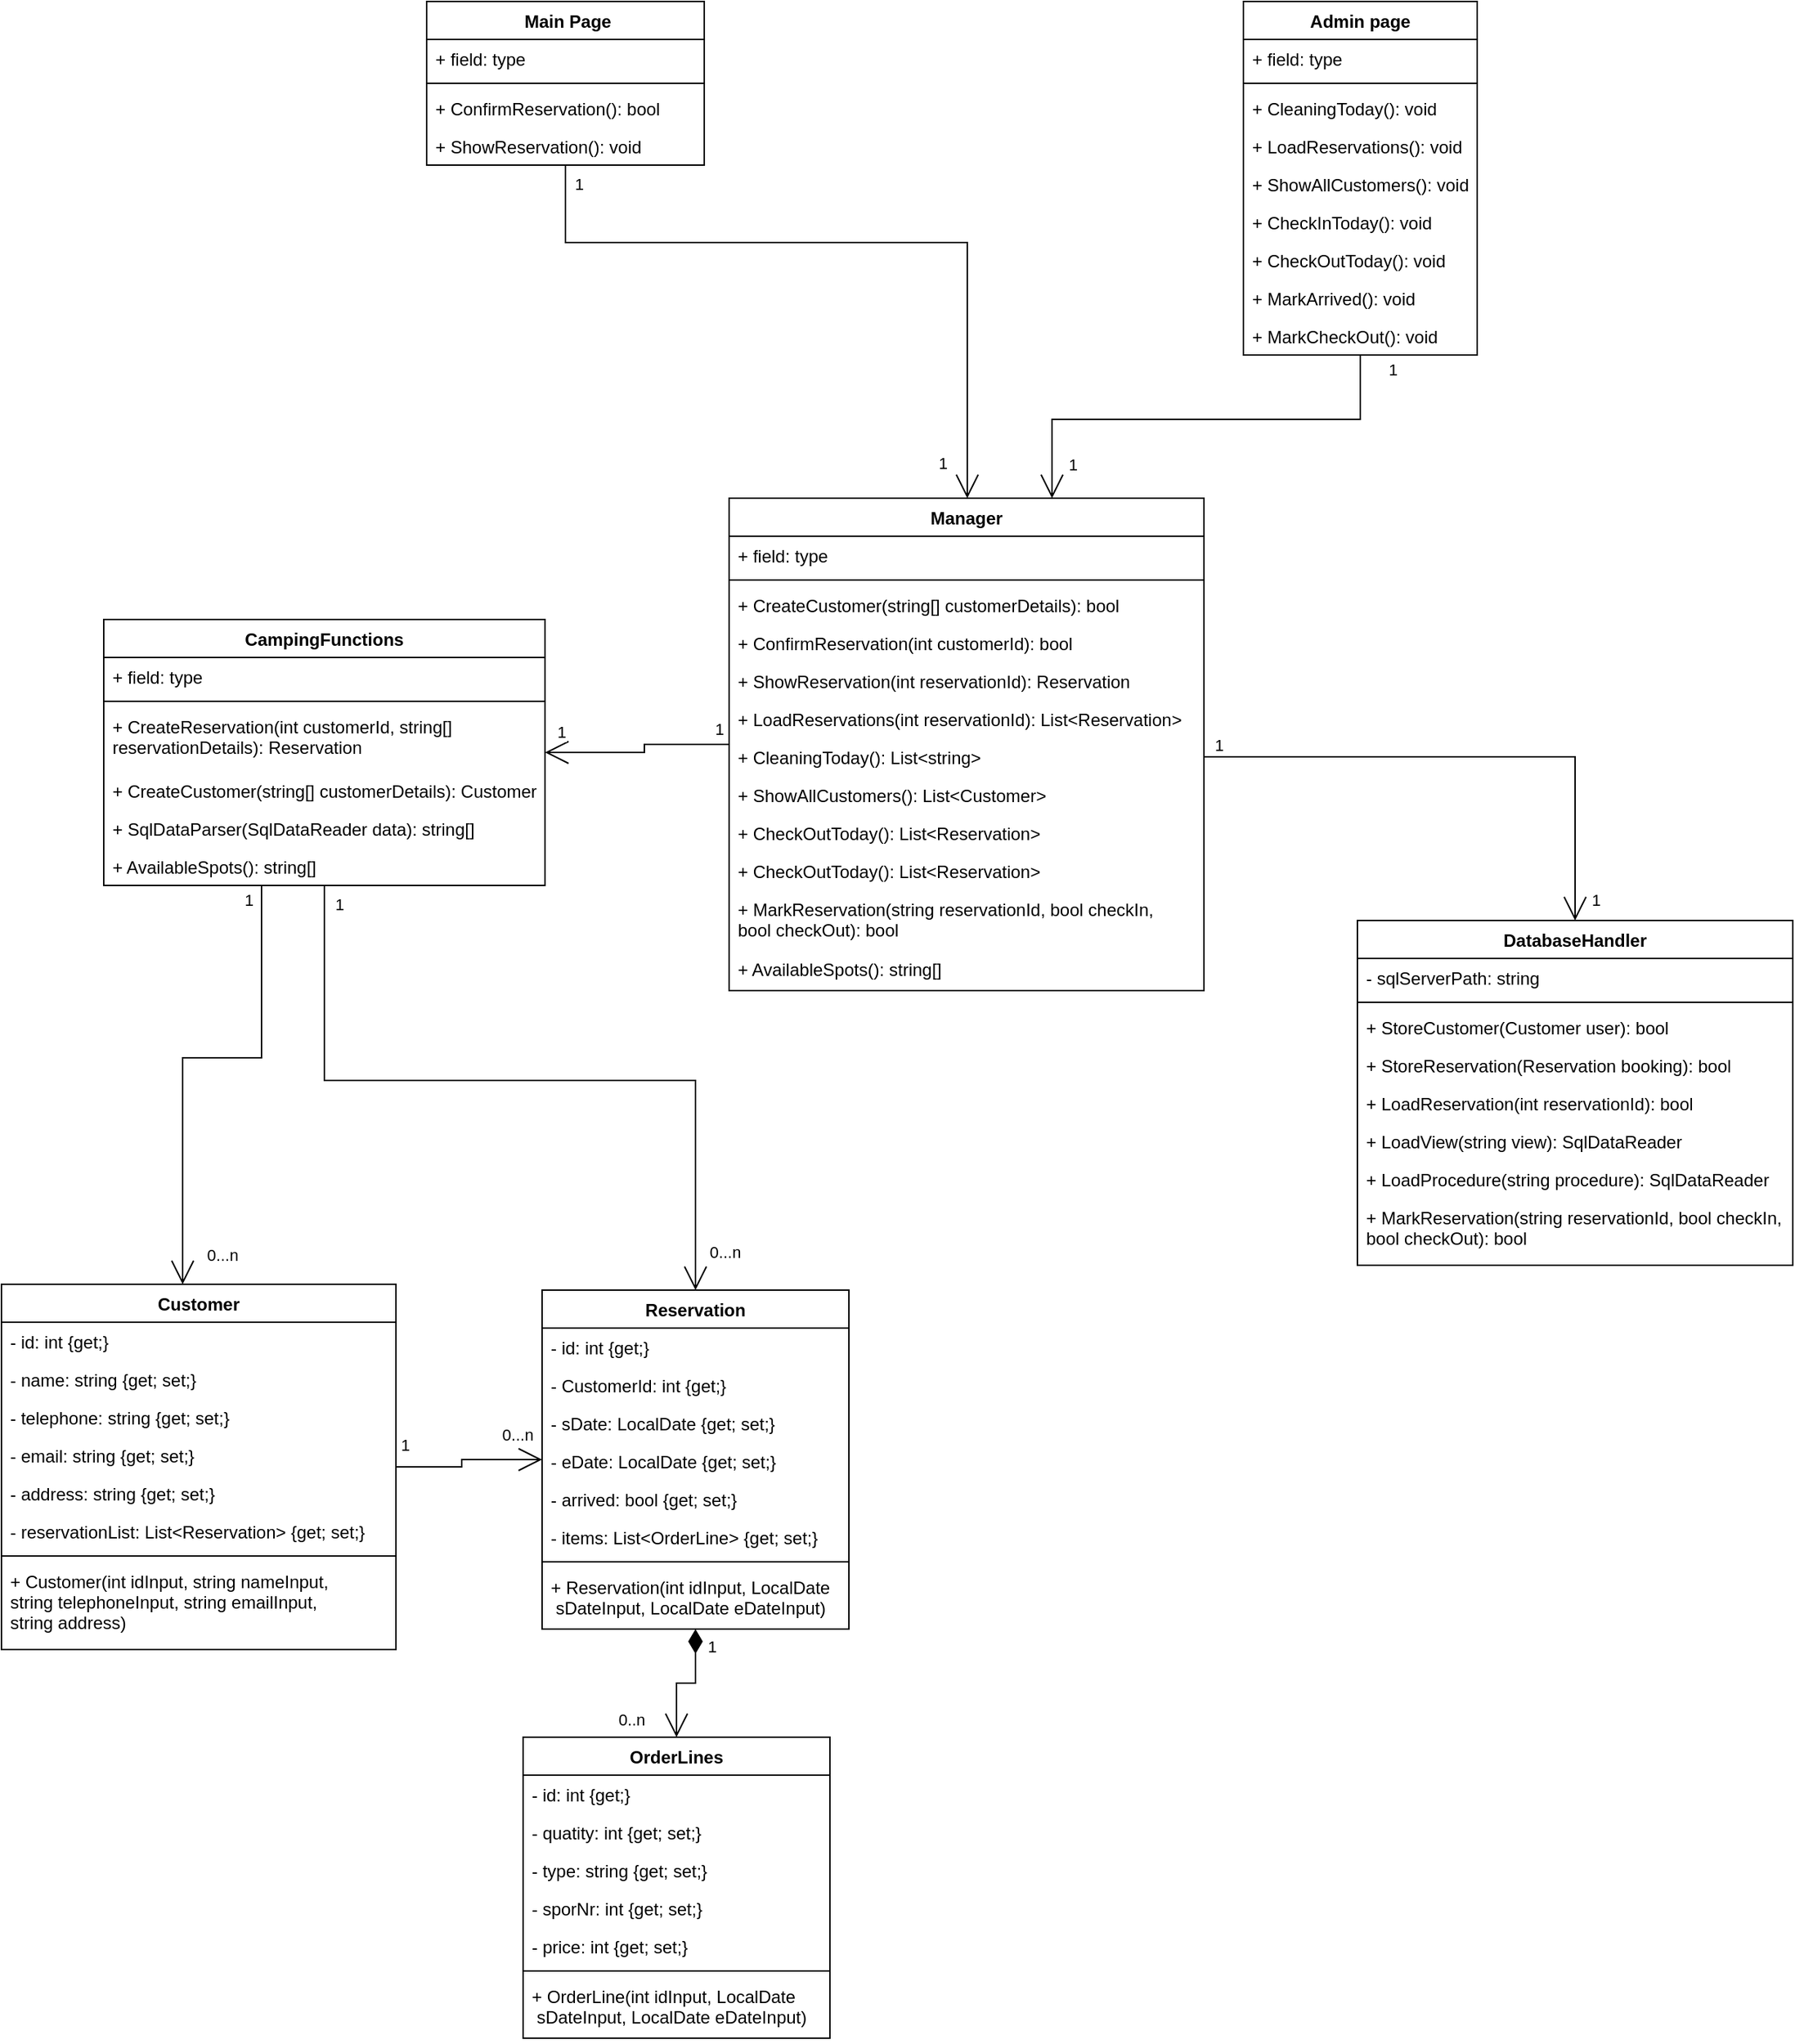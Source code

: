 <mxfile version="15.3.8" type="device"><diagram id="ZXucIiQbmIGvq1bYU0fG" name="Page-1"><mxGraphModel dx="1673" dy="1394" grid="0" gridSize="10" guides="1" tooltips="1" connect="1" arrows="1" fold="1" page="0" pageScale="1" pageWidth="827" pageHeight="1169" math="0" shadow="0"><root><mxCell id="0"/><mxCell id="1" parent="0"/><mxCell id="AA10VUPII5IfpuSsmPGF-103" style="edgeStyle=orthogonalEdgeStyle;rounded=0;orthogonalLoop=1;jettySize=auto;html=1;startArrow=none;startFill=0;endArrow=open;endFill=0;startSize=14;endSize=14;" edge="1" parent="1" source="AA10VUPII5IfpuSsmPGF-1" target="AA10VUPII5IfpuSsmPGF-9"><mxGeometry relative="1" as="geometry"/></mxCell><mxCell id="AA10VUPII5IfpuSsmPGF-104" value="1" style="edgeLabel;html=1;align=center;verticalAlign=middle;resizable=0;points=[];" vertex="1" connectable="0" parent="AA10VUPII5IfpuSsmPGF-103"><mxGeometry x="-0.843" y="1" relative="1" as="geometry"><mxPoint x="3" y="-12" as="offset"/></mxGeometry></mxCell><mxCell id="AA10VUPII5IfpuSsmPGF-105" value="1" style="edgeLabel;html=1;align=center;verticalAlign=middle;resizable=0;points=[];" vertex="1" connectable="0" parent="AA10VUPII5IfpuSsmPGF-103"><mxGeometry x="0.671" relative="1" as="geometry"><mxPoint x="-11" y="-14" as="offset"/></mxGeometry></mxCell><mxCell id="AA10VUPII5IfpuSsmPGF-119" style="edgeStyle=orthogonalEdgeStyle;rounded=0;orthogonalLoop=1;jettySize=auto;html=1;startArrow=open;startFill=0;endArrow=none;endFill=0;startSize=14;endSize=14;" edge="1" parent="1" source="AA10VUPII5IfpuSsmPGF-1" target="AA10VUPII5IfpuSsmPGF-39"><mxGeometry relative="1" as="geometry"><Array as="points"><mxPoint x="894" y="208"/><mxPoint x="1105" y="208"/></Array></mxGeometry></mxCell><mxCell id="AA10VUPII5IfpuSsmPGF-120" value="1" style="edgeLabel;html=1;align=center;verticalAlign=middle;resizable=0;points=[];" vertex="1" connectable="0" parent="AA10VUPII5IfpuSsmPGF-119"><mxGeometry x="-0.895" y="-4" relative="1" as="geometry"><mxPoint x="10" y="-7" as="offset"/></mxGeometry></mxCell><mxCell id="AA10VUPII5IfpuSsmPGF-121" value="1" style="edgeLabel;html=1;align=center;verticalAlign=middle;resizable=0;points=[];" vertex="1" connectable="0" parent="AA10VUPII5IfpuSsmPGF-119"><mxGeometry x="0.794" relative="1" as="geometry"><mxPoint x="22" y="-22" as="offset"/></mxGeometry></mxCell><mxCell id="AA10VUPII5IfpuSsmPGF-1" value="Manager" style="swimlane;fontStyle=1;align=center;verticalAlign=top;childLayout=stackLayout;horizontal=1;startSize=26;horizontalStack=0;resizeParent=1;resizeParentMax=0;resizeLast=0;collapsible=1;marginBottom=0;" vertex="1" parent="1"><mxGeometry x="673" y="262" width="325" height="337" as="geometry"><mxRectangle x="470" y="260" width="80" height="26" as="alternateBounds"/></mxGeometry></mxCell><mxCell id="AA10VUPII5IfpuSsmPGF-2" value="+ field: type" style="text;strokeColor=none;fillColor=none;align=left;verticalAlign=top;spacingLeft=4;spacingRight=4;overflow=hidden;rotatable=0;points=[[0,0.5],[1,0.5]];portConstraint=eastwest;" vertex="1" parent="AA10VUPII5IfpuSsmPGF-1"><mxGeometry y="26" width="325" height="26" as="geometry"/></mxCell><mxCell id="AA10VUPII5IfpuSsmPGF-3" value="" style="line;strokeWidth=1;fillColor=none;align=left;verticalAlign=middle;spacingTop=-1;spacingLeft=3;spacingRight=3;rotatable=0;labelPosition=right;points=[];portConstraint=eastwest;" vertex="1" parent="AA10VUPII5IfpuSsmPGF-1"><mxGeometry y="52" width="325" height="8" as="geometry"/></mxCell><mxCell id="AA10VUPII5IfpuSsmPGF-4" value="+ CreateCustomer(string[] customerDetails): bool" style="text;strokeColor=none;fillColor=none;align=left;verticalAlign=top;spacingLeft=4;spacingRight=4;overflow=hidden;rotatable=0;points=[[0,0.5],[1,0.5]];portConstraint=eastwest;" vertex="1" parent="AA10VUPII5IfpuSsmPGF-1"><mxGeometry y="60" width="325" height="26" as="geometry"/></mxCell><mxCell id="AA10VUPII5IfpuSsmPGF-14" value="+ ConfirmReservation(int customerId): bool" style="text;strokeColor=none;fillColor=none;align=left;verticalAlign=top;spacingLeft=4;spacingRight=4;overflow=hidden;rotatable=0;points=[[0,0.5],[1,0.5]];portConstraint=eastwest;" vertex="1" parent="AA10VUPII5IfpuSsmPGF-1"><mxGeometry y="86" width="325" height="26" as="geometry"/></mxCell><mxCell id="AA10VUPII5IfpuSsmPGF-51" value="+ ShowReservation(int reservationId): Reservation" style="text;strokeColor=none;fillColor=none;align=left;verticalAlign=top;spacingLeft=4;spacingRight=4;overflow=hidden;rotatable=0;points=[[0,0.5],[1,0.5]];portConstraint=eastwest;" vertex="1" parent="AA10VUPII5IfpuSsmPGF-1"><mxGeometry y="112" width="325" height="26" as="geometry"/></mxCell><mxCell id="AA10VUPII5IfpuSsmPGF-15" value="+ LoadReservations(int reservationId): List&lt;Reservation&gt;" style="text;strokeColor=none;fillColor=none;align=left;verticalAlign=top;spacingLeft=4;spacingRight=4;overflow=hidden;rotatable=0;points=[[0,0.5],[1,0.5]];portConstraint=eastwest;" vertex="1" parent="AA10VUPII5IfpuSsmPGF-1"><mxGeometry y="138" width="325" height="26" as="geometry"/></mxCell><mxCell id="AA10VUPII5IfpuSsmPGF-47" value="+ CleaningToday(): List&lt;string&gt;" style="text;strokeColor=none;fillColor=none;align=left;verticalAlign=top;spacingLeft=4;spacingRight=4;overflow=hidden;rotatable=0;points=[[0,0.5],[1,0.5]];portConstraint=eastwest;" vertex="1" parent="AA10VUPII5IfpuSsmPGF-1"><mxGeometry y="164" width="325" height="26" as="geometry"/></mxCell><mxCell id="AA10VUPII5IfpuSsmPGF-48" value="+ ShowAllCustomers(): List&lt;Customer&gt;" style="text;strokeColor=none;fillColor=none;align=left;verticalAlign=top;spacingLeft=4;spacingRight=4;overflow=hidden;rotatable=0;points=[[0,0.5],[1,0.5]];portConstraint=eastwest;" vertex="1" parent="AA10VUPII5IfpuSsmPGF-1"><mxGeometry y="190" width="325" height="26" as="geometry"/></mxCell><mxCell id="AA10VUPII5IfpuSsmPGF-49" value="+ CheckOutToday(): List&lt;Reservation&gt;" style="text;strokeColor=none;fillColor=none;align=left;verticalAlign=top;spacingLeft=4;spacingRight=4;overflow=hidden;rotatable=0;points=[[0,0.5],[1,0.5]];portConstraint=eastwest;" vertex="1" parent="AA10VUPII5IfpuSsmPGF-1"><mxGeometry y="216" width="325" height="26" as="geometry"/></mxCell><mxCell id="AA10VUPII5IfpuSsmPGF-96" value="+ CheckOutToday(): List&lt;Reservation&gt;" style="text;strokeColor=none;fillColor=none;align=left;verticalAlign=top;spacingLeft=4;spacingRight=4;overflow=hidden;rotatable=0;points=[[0,0.5],[1,0.5]];portConstraint=eastwest;" vertex="1" parent="AA10VUPII5IfpuSsmPGF-1"><mxGeometry y="242" width="325" height="26" as="geometry"/></mxCell><mxCell id="AA10VUPII5IfpuSsmPGF-53" value="+ MarkReservation(string reservationId, bool checkIn, &#10;bool checkOut): bool" style="text;strokeColor=none;fillColor=none;align=left;verticalAlign=top;spacingLeft=4;spacingRight=4;overflow=hidden;rotatable=0;points=[[0,0.5],[1,0.5]];portConstraint=eastwest;" vertex="1" parent="AA10VUPII5IfpuSsmPGF-1"><mxGeometry y="268" width="325" height="41" as="geometry"/></mxCell><mxCell id="AA10VUPII5IfpuSsmPGF-113" value="+ AvailableSpots(): string[]" style="text;strokeColor=none;fillColor=none;align=left;verticalAlign=top;spacingLeft=4;spacingRight=4;overflow=hidden;rotatable=0;points=[[0,0.5],[1,0.5]];portConstraint=eastwest;" vertex="1" parent="AA10VUPII5IfpuSsmPGF-1"><mxGeometry y="309" width="325" height="28" as="geometry"/></mxCell><mxCell id="AA10VUPII5IfpuSsmPGF-5" value="DatabaseHandler" style="swimlane;fontStyle=1;align=center;verticalAlign=top;childLayout=stackLayout;horizontal=1;startSize=26;horizontalStack=0;resizeParent=1;resizeParentMax=0;resizeLast=0;collapsible=1;marginBottom=0;" vertex="1" parent="1"><mxGeometry x="1103" y="551" width="298" height="236" as="geometry"/></mxCell><mxCell id="AA10VUPII5IfpuSsmPGF-6" value="- sqlServerPath: string" style="text;strokeColor=none;fillColor=none;align=left;verticalAlign=top;spacingLeft=4;spacingRight=4;overflow=hidden;rotatable=0;points=[[0,0.5],[1,0.5]];portConstraint=eastwest;" vertex="1" parent="AA10VUPII5IfpuSsmPGF-5"><mxGeometry y="26" width="298" height="26" as="geometry"/></mxCell><mxCell id="AA10VUPII5IfpuSsmPGF-7" value="" style="line;strokeWidth=1;fillColor=none;align=left;verticalAlign=middle;spacingTop=-1;spacingLeft=3;spacingRight=3;rotatable=0;labelPosition=right;points=[];portConstraint=eastwest;" vertex="1" parent="AA10VUPII5IfpuSsmPGF-5"><mxGeometry y="52" width="298" height="8" as="geometry"/></mxCell><mxCell id="AA10VUPII5IfpuSsmPGF-8" value="+ StoreCustomer(Customer user): bool" style="text;strokeColor=none;fillColor=none;align=left;verticalAlign=top;spacingLeft=4;spacingRight=4;overflow=hidden;rotatable=0;points=[[0,0.5],[1,0.5]];portConstraint=eastwest;" vertex="1" parent="AA10VUPII5IfpuSsmPGF-5"><mxGeometry y="60" width="298" height="26" as="geometry"/></mxCell><mxCell id="AA10VUPII5IfpuSsmPGF-90" value="+ StoreReservation(Reservation booking): bool" style="text;strokeColor=none;fillColor=none;align=left;verticalAlign=top;spacingLeft=4;spacingRight=4;overflow=hidden;rotatable=0;points=[[0,0.5],[1,0.5]];portConstraint=eastwest;" vertex="1" parent="AA10VUPII5IfpuSsmPGF-5"><mxGeometry y="86" width="298" height="26" as="geometry"/></mxCell><mxCell id="AA10VUPII5IfpuSsmPGF-89" value="+ LoadReservation(int reservationId): bool" style="text;strokeColor=none;fillColor=none;align=left;verticalAlign=top;spacingLeft=4;spacingRight=4;overflow=hidden;rotatable=0;points=[[0,0.5],[1,0.5]];portConstraint=eastwest;" vertex="1" parent="AA10VUPII5IfpuSsmPGF-5"><mxGeometry y="112" width="298" height="26" as="geometry"/></mxCell><mxCell id="AA10VUPII5IfpuSsmPGF-91" value="+ LoadView(string view): SqlDataReader" style="text;strokeColor=none;fillColor=none;align=left;verticalAlign=top;spacingLeft=4;spacingRight=4;overflow=hidden;rotatable=0;points=[[0,0.5],[1,0.5]];portConstraint=eastwest;" vertex="1" parent="AA10VUPII5IfpuSsmPGF-5"><mxGeometry y="138" width="298" height="26" as="geometry"/></mxCell><mxCell id="AA10VUPII5IfpuSsmPGF-98" value="+ LoadProcedure(string procedure): SqlDataReader" style="text;strokeColor=none;fillColor=none;align=left;verticalAlign=top;spacingLeft=4;spacingRight=4;overflow=hidden;rotatable=0;points=[[0,0.5],[1,0.5]];portConstraint=eastwest;" vertex="1" parent="AA10VUPII5IfpuSsmPGF-5"><mxGeometry y="164" width="298" height="26" as="geometry"/></mxCell><mxCell id="AA10VUPII5IfpuSsmPGF-115" value="+ MarkReservation(string reservationId, bool checkIn, &#10;bool checkOut): bool" style="text;strokeColor=none;fillColor=none;align=left;verticalAlign=top;spacingLeft=4;spacingRight=4;overflow=hidden;rotatable=0;points=[[0,0.5],[1,0.5]];portConstraint=eastwest;" vertex="1" parent="AA10VUPII5IfpuSsmPGF-5"><mxGeometry y="190" width="298" height="46" as="geometry"/></mxCell><mxCell id="AA10VUPII5IfpuSsmPGF-107" style="edgeStyle=orthogonalEdgeStyle;rounded=0;orthogonalLoop=1;jettySize=auto;html=1;startArrow=none;startFill=0;endArrow=open;endFill=0;startSize=14;endSize=14;" edge="1" parent="1" source="AA10VUPII5IfpuSsmPGF-9" target="AA10VUPII5IfpuSsmPGF-61"><mxGeometry relative="1" as="geometry"><Array as="points"><mxPoint x="353" y="645"/><mxPoint x="299" y="645"/></Array></mxGeometry></mxCell><mxCell id="AA10VUPII5IfpuSsmPGF-108" value="1" style="edgeLabel;html=1;align=center;verticalAlign=middle;resizable=0;points=[];" vertex="1" connectable="0" parent="AA10VUPII5IfpuSsmPGF-107"><mxGeometry x="-0.886" y="1" relative="1" as="geometry"><mxPoint x="-10" y="-9" as="offset"/></mxGeometry></mxCell><mxCell id="AA10VUPII5IfpuSsmPGF-109" value="0...n" style="edgeLabel;html=1;align=center;verticalAlign=middle;resizable=0;points=[];" vertex="1" connectable="0" parent="AA10VUPII5IfpuSsmPGF-107"><mxGeometry x="0.906" relative="1" as="geometry"><mxPoint x="27" y="-5" as="offset"/></mxGeometry></mxCell><mxCell id="AA10VUPII5IfpuSsmPGF-110" style="edgeStyle=orthogonalEdgeStyle;rounded=0;orthogonalLoop=1;jettySize=auto;html=1;startArrow=none;startFill=0;endArrow=open;endFill=0;startSize=14;endSize=14;" edge="1" parent="1" source="AA10VUPII5IfpuSsmPGF-9" target="AA10VUPII5IfpuSsmPGF-54"><mxGeometry relative="1" as="geometry"/></mxCell><mxCell id="AA10VUPII5IfpuSsmPGF-111" value="1" style="edgeLabel;html=1;align=center;verticalAlign=middle;resizable=0;points=[];" vertex="1" connectable="0" parent="AA10VUPII5IfpuSsmPGF-110"><mxGeometry x="-0.941" y="-1" relative="1" as="geometry"><mxPoint x="11" y="-3" as="offset"/></mxGeometry></mxCell><mxCell id="AA10VUPII5IfpuSsmPGF-112" value="0...n" style="edgeLabel;html=1;align=center;verticalAlign=middle;resizable=0;points=[];" vertex="1" connectable="0" parent="AA10VUPII5IfpuSsmPGF-110"><mxGeometry x="0.907" y="2" relative="1" as="geometry"><mxPoint x="18" y="-2" as="offset"/></mxGeometry></mxCell><mxCell id="AA10VUPII5IfpuSsmPGF-9" value="CampingFunctions" style="swimlane;fontStyle=1;align=center;verticalAlign=top;childLayout=stackLayout;horizontal=1;startSize=26;horizontalStack=0;resizeParent=1;resizeParentMax=0;resizeLast=0;collapsible=1;marginBottom=0;" vertex="1" parent="1"><mxGeometry x="245" y="345" width="302" height="182" as="geometry"/></mxCell><mxCell id="AA10VUPII5IfpuSsmPGF-10" value="+ field: type" style="text;strokeColor=none;fillColor=none;align=left;verticalAlign=top;spacingLeft=4;spacingRight=4;overflow=hidden;rotatable=0;points=[[0,0.5],[1,0.5]];portConstraint=eastwest;" vertex="1" parent="AA10VUPII5IfpuSsmPGF-9"><mxGeometry y="26" width="302" height="26" as="geometry"/></mxCell><mxCell id="AA10VUPII5IfpuSsmPGF-11" value="" style="line;strokeWidth=1;fillColor=none;align=left;verticalAlign=middle;spacingTop=-1;spacingLeft=3;spacingRight=3;rotatable=0;labelPosition=right;points=[];portConstraint=eastwest;" vertex="1" parent="AA10VUPII5IfpuSsmPGF-9"><mxGeometry y="52" width="302" height="8" as="geometry"/></mxCell><mxCell id="AA10VUPII5IfpuSsmPGF-92" value="+ CreateReservation(int customerId, string[] &#10;reservationDetails): Reservation" style="text;strokeColor=none;fillColor=none;align=left;verticalAlign=top;spacingLeft=4;spacingRight=4;overflow=hidden;rotatable=0;points=[[0,0.5],[1,0.5]];portConstraint=eastwest;" vertex="1" parent="AA10VUPII5IfpuSsmPGF-9"><mxGeometry y="60" width="302" height="44" as="geometry"/></mxCell><mxCell id="AA10VUPII5IfpuSsmPGF-97" value="+ CreateCustomer(string[] customerDetails): Customer" style="text;strokeColor=none;fillColor=none;align=left;verticalAlign=top;spacingLeft=4;spacingRight=4;overflow=hidden;rotatable=0;points=[[0,0.5],[1,0.5]];portConstraint=eastwest;" vertex="1" parent="AA10VUPII5IfpuSsmPGF-9"><mxGeometry y="104" width="302" height="26" as="geometry"/></mxCell><mxCell id="AA10VUPII5IfpuSsmPGF-114" value="+ SqlDataParser(SqlDataReader data): string[]" style="text;strokeColor=none;fillColor=none;align=left;verticalAlign=top;spacingLeft=4;spacingRight=4;overflow=hidden;rotatable=0;points=[[0,0.5],[1,0.5]];portConstraint=eastwest;" vertex="1" parent="AA10VUPII5IfpuSsmPGF-9"><mxGeometry y="130" width="302" height="26" as="geometry"/></mxCell><mxCell id="AA10VUPII5IfpuSsmPGF-125" value="+ AvailableSpots(): string[]" style="text;strokeColor=none;fillColor=none;align=left;verticalAlign=top;spacingLeft=4;spacingRight=4;overflow=hidden;rotatable=0;points=[[0,0.5],[1,0.5]];portConstraint=eastwest;" vertex="1" parent="AA10VUPII5IfpuSsmPGF-9"><mxGeometry y="156" width="302" height="26" as="geometry"/></mxCell><mxCell id="AA10VUPII5IfpuSsmPGF-122" style="edgeStyle=orthogonalEdgeStyle;rounded=0;orthogonalLoop=1;jettySize=auto;html=1;startArrow=none;startFill=0;endArrow=open;endFill=0;startSize=14;endSize=14;" edge="1" parent="1" source="AA10VUPII5IfpuSsmPGF-33" target="AA10VUPII5IfpuSsmPGF-1"><mxGeometry relative="1" as="geometry"><Array as="points"><mxPoint x="561" y="87"/><mxPoint x="836" y="87"/></Array></mxGeometry></mxCell><mxCell id="AA10VUPII5IfpuSsmPGF-123" value="1" style="edgeLabel;html=1;align=center;verticalAlign=middle;resizable=0;points=[];" vertex="1" connectable="0" parent="AA10VUPII5IfpuSsmPGF-122"><mxGeometry x="0.91" relative="1" as="geometry"><mxPoint x="-17" y="-2" as="offset"/></mxGeometry></mxCell><mxCell id="AA10VUPII5IfpuSsmPGF-124" value="1" style="edgeLabel;html=1;align=center;verticalAlign=middle;resizable=0;points=[];" vertex="1" connectable="0" parent="AA10VUPII5IfpuSsmPGF-122"><mxGeometry x="-0.949" relative="1" as="geometry"><mxPoint x="9" as="offset"/></mxGeometry></mxCell><mxCell id="AA10VUPII5IfpuSsmPGF-33" value=" Main Page" style="swimlane;fontStyle=1;align=center;verticalAlign=top;childLayout=stackLayout;horizontal=1;startSize=26;horizontalStack=0;resizeParent=1;resizeParentMax=0;resizeLast=0;collapsible=1;marginBottom=0;" vertex="1" parent="1"><mxGeometry x="466" y="-78" width="190" height="112" as="geometry"/></mxCell><mxCell id="AA10VUPII5IfpuSsmPGF-34" value="+ field: type" style="text;strokeColor=none;fillColor=none;align=left;verticalAlign=top;spacingLeft=4;spacingRight=4;overflow=hidden;rotatable=0;points=[[0,0.5],[1,0.5]];portConstraint=eastwest;" vertex="1" parent="AA10VUPII5IfpuSsmPGF-33"><mxGeometry y="26" width="190" height="26" as="geometry"/></mxCell><mxCell id="AA10VUPII5IfpuSsmPGF-35" value="" style="line;strokeWidth=1;fillColor=none;align=left;verticalAlign=middle;spacingTop=-1;spacingLeft=3;spacingRight=3;rotatable=0;labelPosition=right;points=[];portConstraint=eastwest;" vertex="1" parent="AA10VUPII5IfpuSsmPGF-33"><mxGeometry y="52" width="190" height="8" as="geometry"/></mxCell><mxCell id="AA10VUPII5IfpuSsmPGF-38" value="+ ConfirmReservation(): bool" style="text;strokeColor=none;fillColor=none;align=left;verticalAlign=top;spacingLeft=4;spacingRight=4;overflow=hidden;rotatable=0;points=[[0,0.5],[1,0.5]];portConstraint=eastwest;" vertex="1" parent="AA10VUPII5IfpuSsmPGF-33"><mxGeometry y="60" width="190" height="26" as="geometry"/></mxCell><mxCell id="AA10VUPII5IfpuSsmPGF-32" value="+ ShowReservation(): void" style="text;strokeColor=none;fillColor=none;align=left;verticalAlign=top;spacingLeft=4;spacingRight=4;overflow=hidden;rotatable=0;points=[[0,0.5],[1,0.5]];portConstraint=eastwest;" vertex="1" parent="AA10VUPII5IfpuSsmPGF-33"><mxGeometry y="86" width="190" height="26" as="geometry"/></mxCell><mxCell id="AA10VUPII5IfpuSsmPGF-39" value="Admin page" style="swimlane;fontStyle=1;align=center;verticalAlign=top;childLayout=stackLayout;horizontal=1;startSize=26;horizontalStack=0;resizeParent=1;resizeParentMax=0;resizeLast=0;collapsible=1;marginBottom=0;" vertex="1" parent="1"><mxGeometry x="1025" y="-78" width="160" height="242" as="geometry"/></mxCell><mxCell id="AA10VUPII5IfpuSsmPGF-40" value="+ field: type" style="text;strokeColor=none;fillColor=none;align=left;verticalAlign=top;spacingLeft=4;spacingRight=4;overflow=hidden;rotatable=0;points=[[0,0.5],[1,0.5]];portConstraint=eastwest;" vertex="1" parent="AA10VUPII5IfpuSsmPGF-39"><mxGeometry y="26" width="160" height="26" as="geometry"/></mxCell><mxCell id="AA10VUPII5IfpuSsmPGF-41" value="" style="line;strokeWidth=1;fillColor=none;align=left;verticalAlign=middle;spacingTop=-1;spacingLeft=3;spacingRight=3;rotatable=0;labelPosition=right;points=[];portConstraint=eastwest;" vertex="1" parent="AA10VUPII5IfpuSsmPGF-39"><mxGeometry y="52" width="160" height="8" as="geometry"/></mxCell><mxCell id="AA10VUPII5IfpuSsmPGF-42" value="+ CleaningToday(): void" style="text;strokeColor=none;fillColor=none;align=left;verticalAlign=top;spacingLeft=4;spacingRight=4;overflow=hidden;rotatable=0;points=[[0,0.5],[1,0.5]];portConstraint=eastwest;" vertex="1" parent="AA10VUPII5IfpuSsmPGF-39"><mxGeometry y="60" width="160" height="26" as="geometry"/></mxCell><mxCell id="AA10VUPII5IfpuSsmPGF-43" value="+ LoadReservations(): void" style="text;strokeColor=none;fillColor=none;align=left;verticalAlign=top;spacingLeft=4;spacingRight=4;overflow=hidden;rotatable=0;points=[[0,0.5],[1,0.5]];portConstraint=eastwest;" vertex="1" parent="AA10VUPII5IfpuSsmPGF-39"><mxGeometry y="86" width="160" height="26" as="geometry"/></mxCell><mxCell id="AA10VUPII5IfpuSsmPGF-45" value="+ ShowAllCustomers(): void" style="text;strokeColor=none;fillColor=none;align=left;verticalAlign=top;spacingLeft=4;spacingRight=4;overflow=hidden;rotatable=0;points=[[0,0.5],[1,0.5]];portConstraint=eastwest;" vertex="1" parent="AA10VUPII5IfpuSsmPGF-39"><mxGeometry y="112" width="160" height="26" as="geometry"/></mxCell><mxCell id="AA10VUPII5IfpuSsmPGF-44" value="+ CheckInToday(): void" style="text;strokeColor=none;fillColor=none;align=left;verticalAlign=top;spacingLeft=4;spacingRight=4;overflow=hidden;rotatable=0;points=[[0,0.5],[1,0.5]];portConstraint=eastwest;" vertex="1" parent="AA10VUPII5IfpuSsmPGF-39"><mxGeometry y="138" width="160" height="26" as="geometry"/></mxCell><mxCell id="AA10VUPII5IfpuSsmPGF-95" value="+ CheckOutToday(): void" style="text;strokeColor=none;fillColor=none;align=left;verticalAlign=top;spacingLeft=4;spacingRight=4;overflow=hidden;rotatable=0;points=[[0,0.5],[1,0.5]];portConstraint=eastwest;" vertex="1" parent="AA10VUPII5IfpuSsmPGF-39"><mxGeometry y="164" width="160" height="26" as="geometry"/></mxCell><mxCell id="AA10VUPII5IfpuSsmPGF-46" value="+ MarkArrived(): void" style="text;strokeColor=none;fillColor=none;align=left;verticalAlign=top;spacingLeft=4;spacingRight=4;overflow=hidden;rotatable=0;points=[[0,0.5],[1,0.5]];portConstraint=eastwest;" vertex="1" parent="AA10VUPII5IfpuSsmPGF-39"><mxGeometry y="190" width="160" height="26" as="geometry"/></mxCell><mxCell id="AA10VUPII5IfpuSsmPGF-52" value="+ MarkCheckOut(): void" style="text;strokeColor=none;fillColor=none;align=left;verticalAlign=top;spacingLeft=4;spacingRight=4;overflow=hidden;rotatable=0;points=[[0,0.5],[1,0.5]];portConstraint=eastwest;" vertex="1" parent="AA10VUPII5IfpuSsmPGF-39"><mxGeometry y="216" width="160" height="26" as="geometry"/></mxCell><mxCell id="AA10VUPII5IfpuSsmPGF-86" style="edgeStyle=orthogonalEdgeStyle;rounded=0;orthogonalLoop=1;jettySize=auto;html=1;startArrow=diamondThin;startFill=1;endArrow=open;endFill=0;startSize=14;endSize=14;" edge="1" parent="1" source="AA10VUPII5IfpuSsmPGF-54" target="AA10VUPII5IfpuSsmPGF-71"><mxGeometry relative="1" as="geometry"/></mxCell><mxCell id="AA10VUPII5IfpuSsmPGF-87" value="1" style="edgeLabel;html=1;align=center;verticalAlign=middle;resizable=0;points=[];" vertex="1" connectable="0" parent="AA10VUPII5IfpuSsmPGF-86"><mxGeometry x="-0.666" relative="1" as="geometry"><mxPoint x="11" y="-3" as="offset"/></mxGeometry></mxCell><mxCell id="AA10VUPII5IfpuSsmPGF-88" value="0..n" style="edgeLabel;html=1;align=center;verticalAlign=middle;resizable=0;points=[];" vertex="1" connectable="0" parent="AA10VUPII5IfpuSsmPGF-86"><mxGeometry x="0.832" y="-1" relative="1" as="geometry"><mxPoint x="-30" y="-5" as="offset"/></mxGeometry></mxCell><mxCell id="AA10VUPII5IfpuSsmPGF-54" value="Reservation" style="swimlane;fontStyle=1;align=center;verticalAlign=top;childLayout=stackLayout;horizontal=1;startSize=26;horizontalStack=0;resizeParent=1;resizeParentMax=0;resizeLast=0;collapsible=1;marginBottom=0;" vertex="1" parent="1"><mxGeometry x="545" y="804" width="210" height="232" as="geometry"/></mxCell><mxCell id="AA10VUPII5IfpuSsmPGF-55" value="- id: int {get;}" style="text;strokeColor=none;fillColor=none;align=left;verticalAlign=top;spacingLeft=4;spacingRight=4;overflow=hidden;rotatable=0;points=[[0,0.5],[1,0.5]];portConstraint=eastwest;" vertex="1" parent="AA10VUPII5IfpuSsmPGF-54"><mxGeometry y="26" width="210" height="26" as="geometry"/></mxCell><mxCell id="AA10VUPII5IfpuSsmPGF-99" value="- CustomerId: int {get;}" style="text;strokeColor=none;fillColor=none;align=left;verticalAlign=top;spacingLeft=4;spacingRight=4;overflow=hidden;rotatable=0;points=[[0,0.5],[1,0.5]];portConstraint=eastwest;" vertex="1" parent="AA10VUPII5IfpuSsmPGF-54"><mxGeometry y="52" width="210" height="26" as="geometry"/></mxCell><mxCell id="AA10VUPII5IfpuSsmPGF-58" value="- sDate: LocalDate {get; set;}" style="text;strokeColor=none;fillColor=none;align=left;verticalAlign=top;spacingLeft=4;spacingRight=4;overflow=hidden;rotatable=0;points=[[0,0.5],[1,0.5]];portConstraint=eastwest;" vertex="1" parent="AA10VUPII5IfpuSsmPGF-54"><mxGeometry y="78" width="210" height="26" as="geometry"/></mxCell><mxCell id="AA10VUPII5IfpuSsmPGF-59" value="- eDate: LocalDate {get; set;}" style="text;strokeColor=none;fillColor=none;align=left;verticalAlign=top;spacingLeft=4;spacingRight=4;overflow=hidden;rotatable=0;points=[[0,0.5],[1,0.5]];portConstraint=eastwest;" vertex="1" parent="AA10VUPII5IfpuSsmPGF-54"><mxGeometry y="104" width="210" height="26" as="geometry"/></mxCell><mxCell id="AA10VUPII5IfpuSsmPGF-60" value="- arrived: bool {get; set;}" style="text;strokeColor=none;fillColor=none;align=left;verticalAlign=top;spacingLeft=4;spacingRight=4;overflow=hidden;rotatable=0;points=[[0,0.5],[1,0.5]];portConstraint=eastwest;" vertex="1" parent="AA10VUPII5IfpuSsmPGF-54"><mxGeometry y="130" width="210" height="26" as="geometry"/></mxCell><mxCell id="AA10VUPII5IfpuSsmPGF-70" value="- items: List&lt;OrderLine&gt; {get; set;}" style="text;strokeColor=none;fillColor=none;align=left;verticalAlign=top;spacingLeft=4;spacingRight=4;overflow=hidden;rotatable=0;points=[[0,0.5],[1,0.5]];portConstraint=eastwest;" vertex="1" parent="AA10VUPII5IfpuSsmPGF-54"><mxGeometry y="156" width="210" height="26" as="geometry"/></mxCell><mxCell id="AA10VUPII5IfpuSsmPGF-56" value="" style="line;strokeWidth=1;fillColor=none;align=left;verticalAlign=middle;spacingTop=-1;spacingLeft=3;spacingRight=3;rotatable=0;labelPosition=right;points=[];portConstraint=eastwest;" vertex="1" parent="AA10VUPII5IfpuSsmPGF-54"><mxGeometry y="182" width="210" height="8" as="geometry"/></mxCell><mxCell id="AA10VUPII5IfpuSsmPGF-57" value="+ Reservation(int idInput, LocalDate&#10; sDateInput, LocalDate eDateInput)" style="text;strokeColor=none;fillColor=none;align=left;verticalAlign=top;spacingLeft=4;spacingRight=4;overflow=hidden;rotatable=0;points=[[0,0.5],[1,0.5]];portConstraint=eastwest;" vertex="1" parent="AA10VUPII5IfpuSsmPGF-54"><mxGeometry y="190" width="210" height="42" as="geometry"/></mxCell><mxCell id="AA10VUPII5IfpuSsmPGF-83" style="edgeStyle=orthogonalEdgeStyle;rounded=0;orthogonalLoop=1;jettySize=auto;html=1;startArrow=none;startFill=0;startSize=14;endSize=14;endArrow=open;endFill=0;" edge="1" parent="1" source="AA10VUPII5IfpuSsmPGF-61" target="AA10VUPII5IfpuSsmPGF-54"><mxGeometry relative="1" as="geometry"/></mxCell><mxCell id="AA10VUPII5IfpuSsmPGF-84" value="1" style="edgeLabel;html=1;align=center;verticalAlign=middle;resizable=0;points=[];" vertex="1" connectable="0" parent="AA10VUPII5IfpuSsmPGF-83"><mxGeometry x="-0.708" y="1" relative="1" as="geometry"><mxPoint x="-10" y="-14" as="offset"/></mxGeometry></mxCell><mxCell id="AA10VUPII5IfpuSsmPGF-85" value="0...n" style="edgeLabel;html=1;align=center;verticalAlign=middle;resizable=0;points=[];" vertex="1" connectable="0" parent="AA10VUPII5IfpuSsmPGF-83"><mxGeometry x="0.796" y="2" relative="1" as="geometry"><mxPoint x="-7" y="-15" as="offset"/></mxGeometry></mxCell><mxCell id="AA10VUPII5IfpuSsmPGF-61" value="Customer" style="swimlane;fontStyle=1;align=center;verticalAlign=top;childLayout=stackLayout;horizontal=1;startSize=26;horizontalStack=0;resizeParent=1;resizeParentMax=0;resizeLast=0;collapsible=1;marginBottom=0;" vertex="1" parent="1"><mxGeometry x="175" y="800" width="270" height="250" as="geometry"/></mxCell><mxCell id="AA10VUPII5IfpuSsmPGF-62" value="- id: int {get;}" style="text;strokeColor=none;fillColor=none;align=left;verticalAlign=top;spacingLeft=4;spacingRight=4;overflow=hidden;rotatable=0;points=[[0,0.5],[1,0.5]];portConstraint=eastwest;" vertex="1" parent="AA10VUPII5IfpuSsmPGF-61"><mxGeometry y="26" width="270" height="26" as="geometry"/></mxCell><mxCell id="AA10VUPII5IfpuSsmPGF-63" value="- name: string {get; set;}" style="text;strokeColor=none;fillColor=none;align=left;verticalAlign=top;spacingLeft=4;spacingRight=4;overflow=hidden;rotatable=0;points=[[0,0.5],[1,0.5]];portConstraint=eastwest;" vertex="1" parent="AA10VUPII5IfpuSsmPGF-61"><mxGeometry y="52" width="270" height="26" as="geometry"/></mxCell><mxCell id="AA10VUPII5IfpuSsmPGF-64" value="- telephone: string {get; set;}" style="text;strokeColor=none;fillColor=none;align=left;verticalAlign=top;spacingLeft=4;spacingRight=4;overflow=hidden;rotatable=0;points=[[0,0.5],[1,0.5]];portConstraint=eastwest;" vertex="1" parent="AA10VUPII5IfpuSsmPGF-61"><mxGeometry y="78" width="270" height="26" as="geometry"/></mxCell><mxCell id="AA10VUPII5IfpuSsmPGF-68" value="- email: string {get; set;}" style="text;strokeColor=none;fillColor=none;align=left;verticalAlign=top;spacingLeft=4;spacingRight=4;overflow=hidden;rotatable=0;points=[[0,0.5],[1,0.5]];portConstraint=eastwest;" vertex="1" parent="AA10VUPII5IfpuSsmPGF-61"><mxGeometry y="104" width="270" height="26" as="geometry"/></mxCell><mxCell id="AA10VUPII5IfpuSsmPGF-69" value="- address: string {get; set;}" style="text;strokeColor=none;fillColor=none;align=left;verticalAlign=top;spacingLeft=4;spacingRight=4;overflow=hidden;rotatable=0;points=[[0,0.5],[1,0.5]];portConstraint=eastwest;" vertex="1" parent="AA10VUPII5IfpuSsmPGF-61"><mxGeometry y="130" width="270" height="26" as="geometry"/></mxCell><mxCell id="AA10VUPII5IfpuSsmPGF-65" value="- reservationList: List&lt;Reservation&gt; {get; set;}" style="text;strokeColor=none;fillColor=none;align=left;verticalAlign=top;spacingLeft=4;spacingRight=4;overflow=hidden;rotatable=0;points=[[0,0.5],[1,0.5]];portConstraint=eastwest;" vertex="1" parent="AA10VUPII5IfpuSsmPGF-61"><mxGeometry y="156" width="270" height="26" as="geometry"/></mxCell><mxCell id="AA10VUPII5IfpuSsmPGF-66" value="" style="line;strokeWidth=1;fillColor=none;align=left;verticalAlign=middle;spacingTop=-1;spacingLeft=3;spacingRight=3;rotatable=0;labelPosition=right;points=[];portConstraint=eastwest;" vertex="1" parent="AA10VUPII5IfpuSsmPGF-61"><mxGeometry y="182" width="270" height="8" as="geometry"/></mxCell><mxCell id="AA10VUPII5IfpuSsmPGF-79" value="+ Customer(int idInput, string nameInput, &#10;string telephoneInput, string emailInput, &#10;string address)" style="text;strokeColor=none;fillColor=none;align=left;verticalAlign=top;spacingLeft=4;spacingRight=4;overflow=hidden;rotatable=0;points=[[0,0.5],[1,0.5]];portConstraint=eastwest;" vertex="1" parent="AA10VUPII5IfpuSsmPGF-61"><mxGeometry y="190" width="270" height="60" as="geometry"/></mxCell><mxCell id="AA10VUPII5IfpuSsmPGF-71" value="OrderLines" style="swimlane;fontStyle=1;align=center;verticalAlign=top;childLayout=stackLayout;horizontal=1;startSize=26;horizontalStack=0;resizeParent=1;resizeParentMax=0;resizeLast=0;collapsible=1;marginBottom=0;" vertex="1" parent="1"><mxGeometry x="532" y="1110" width="210" height="206" as="geometry"/></mxCell><mxCell id="AA10VUPII5IfpuSsmPGF-72" value="- id: int {get;}" style="text;strokeColor=none;fillColor=none;align=left;verticalAlign=top;spacingLeft=4;spacingRight=4;overflow=hidden;rotatable=0;points=[[0,0.5],[1,0.5]];portConstraint=eastwest;" vertex="1" parent="AA10VUPII5IfpuSsmPGF-71"><mxGeometry y="26" width="210" height="26" as="geometry"/></mxCell><mxCell id="AA10VUPII5IfpuSsmPGF-73" value="- quatity: int {get; set;}" style="text;strokeColor=none;fillColor=none;align=left;verticalAlign=top;spacingLeft=4;spacingRight=4;overflow=hidden;rotatable=0;points=[[0,0.5],[1,0.5]];portConstraint=eastwest;" vertex="1" parent="AA10VUPII5IfpuSsmPGF-71"><mxGeometry y="52" width="210" height="26" as="geometry"/></mxCell><mxCell id="AA10VUPII5IfpuSsmPGF-74" value="- type: string {get; set;}" style="text;strokeColor=none;fillColor=none;align=left;verticalAlign=top;spacingLeft=4;spacingRight=4;overflow=hidden;rotatable=0;points=[[0,0.5],[1,0.5]];portConstraint=eastwest;" vertex="1" parent="AA10VUPII5IfpuSsmPGF-71"><mxGeometry y="78" width="210" height="26" as="geometry"/></mxCell><mxCell id="AA10VUPII5IfpuSsmPGF-75" value="- sporNr: int {get; set;}" style="text;strokeColor=none;fillColor=none;align=left;verticalAlign=top;spacingLeft=4;spacingRight=4;overflow=hidden;rotatable=0;points=[[0,0.5],[1,0.5]];portConstraint=eastwest;" vertex="1" parent="AA10VUPII5IfpuSsmPGF-71"><mxGeometry y="104" width="210" height="26" as="geometry"/></mxCell><mxCell id="AA10VUPII5IfpuSsmPGF-76" value="- price: int {get; set;}" style="text;strokeColor=none;fillColor=none;align=left;verticalAlign=top;spacingLeft=4;spacingRight=4;overflow=hidden;rotatable=0;points=[[0,0.5],[1,0.5]];portConstraint=eastwest;" vertex="1" parent="AA10VUPII5IfpuSsmPGF-71"><mxGeometry y="130" width="210" height="26" as="geometry"/></mxCell><mxCell id="AA10VUPII5IfpuSsmPGF-77" value="" style="line;strokeWidth=1;fillColor=none;align=left;verticalAlign=middle;spacingTop=-1;spacingLeft=3;spacingRight=3;rotatable=0;labelPosition=right;points=[];portConstraint=eastwest;" vertex="1" parent="AA10VUPII5IfpuSsmPGF-71"><mxGeometry y="156" width="210" height="8" as="geometry"/></mxCell><mxCell id="AA10VUPII5IfpuSsmPGF-78" value="+ OrderLine(int idInput, LocalDate&#10; sDateInput, LocalDate eDateInput)" style="text;strokeColor=none;fillColor=none;align=left;verticalAlign=top;spacingLeft=4;spacingRight=4;overflow=hidden;rotatable=0;points=[[0,0.5],[1,0.5]];portConstraint=eastwest;" vertex="1" parent="AA10VUPII5IfpuSsmPGF-71"><mxGeometry y="164" width="210" height="42" as="geometry"/></mxCell><mxCell id="AA10VUPII5IfpuSsmPGF-116" style="edgeStyle=orthogonalEdgeStyle;rounded=0;orthogonalLoop=1;jettySize=auto;html=1;startArrow=none;startFill=0;endArrow=open;endFill=0;startSize=14;endSize=14;" edge="1" parent="1" source="AA10VUPII5IfpuSsmPGF-47" target="AA10VUPII5IfpuSsmPGF-5"><mxGeometry relative="1" as="geometry"/></mxCell><mxCell id="AA10VUPII5IfpuSsmPGF-117" value="1" style="edgeLabel;html=1;align=center;verticalAlign=middle;resizable=0;points=[];" vertex="1" connectable="0" parent="AA10VUPII5IfpuSsmPGF-116"><mxGeometry x="-0.903" relative="1" as="geometry"><mxPoint x="-8" y="-8" as="offset"/></mxGeometry></mxCell><mxCell id="AA10VUPII5IfpuSsmPGF-118" value="1" style="edgeLabel;html=1;align=center;verticalAlign=middle;resizable=0;points=[];" vertex="1" connectable="0" parent="AA10VUPII5IfpuSsmPGF-116"><mxGeometry x="0.896" relative="1" as="geometry"><mxPoint x="14" y="5" as="offset"/></mxGeometry></mxCell></root></mxGraphModel></diagram></mxfile>